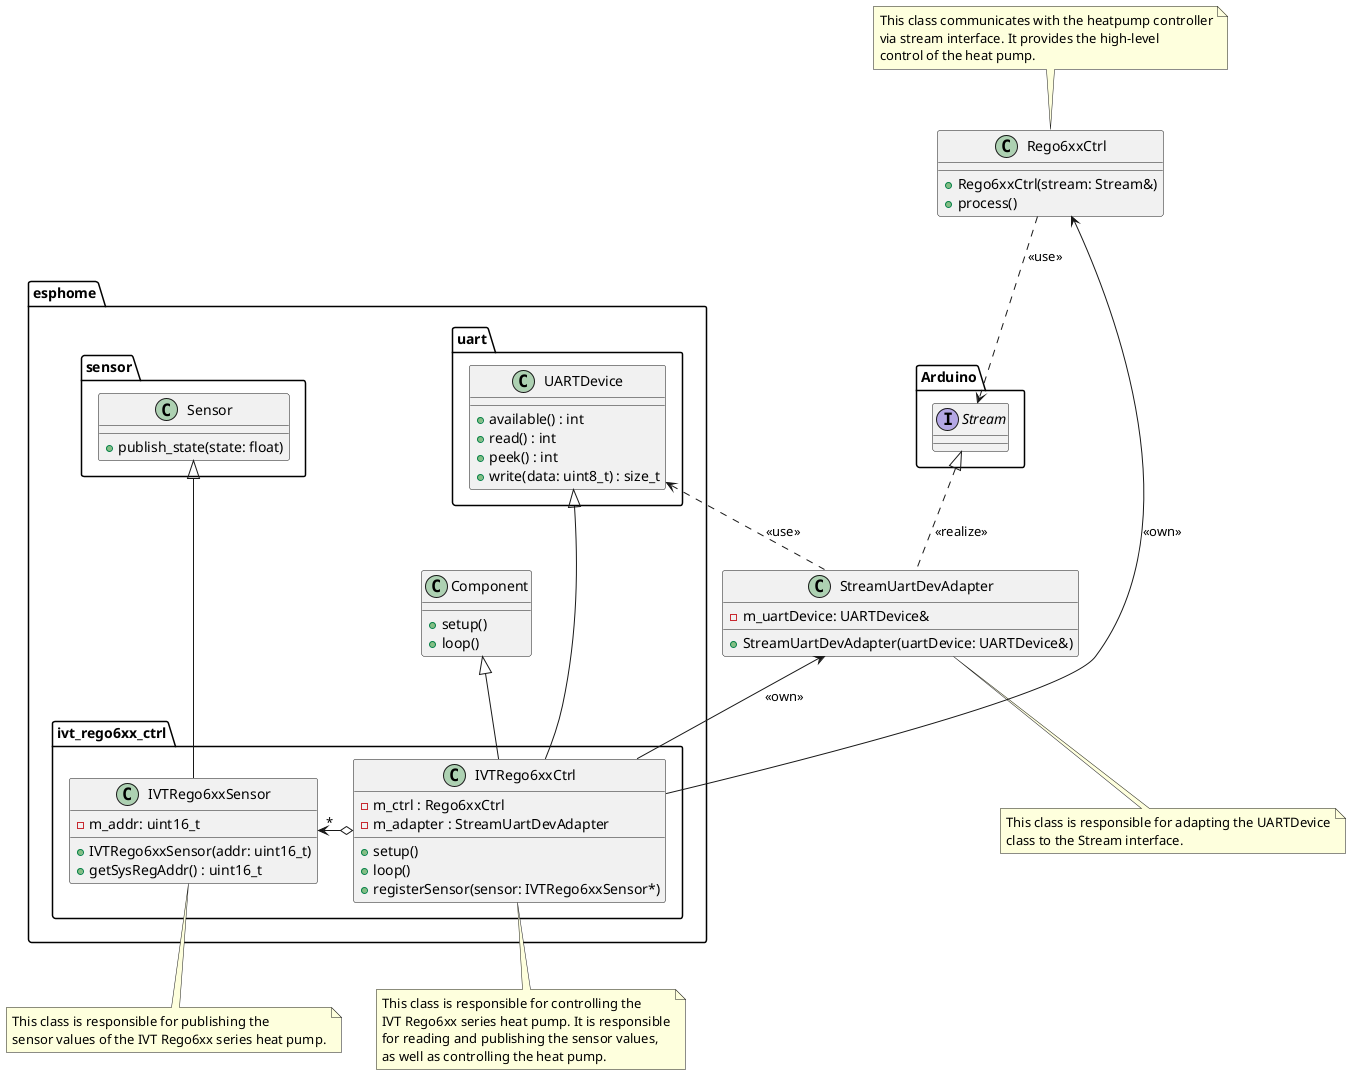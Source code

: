 @startuml class_diagram

package "esphome" {

    package "uart" as uartPckg {

        class "UARTDevice" as uartDevice {
            + available() : int
            + read() : int
            + peek() : int
            + write(data: uint8_t) : size_t
        }
    }

    class "Component" as comp {
        + setup()
        + loop()
    }

    package "sensor" as sensorPckg {

        class "Sensor" as sensor {
            + publish_state(state: float)
        }
    }

    package "ivt_rego6xx_ctrl" as ivtRego6xxCtrlPckg {

        class "IVTRego6xxCtrl" as ivtRego6xxCtrl {
            - m_ctrl : Rego6xxCtrl
            - m_adapter : StreamUartDevAdapter
            + setup()
            + loop()
            + registerSensor(sensor: IVTRego6xxSensor*)
        }

        class "IVTRego6xxSensor" as ivtRego6xxSensor {
            - m_addr: uint16_t
            + IVTRego6xxSensor(addr: uint16_t)
            + getSysRegAddr() : uint16_t
        }
    }
}

note bottom of ivtRego6xxCtrl
    This class is responsible for controlling the
    IVT Rego6xx series heat pump. It is responsible
    for reading and publishing the sensor values,
    as well as controlling the heat pump.
end note

note bottom of ivtRego6xxSensor
    This class is responsible for publishing the
    sensor values of the IVT Rego6xx series heat pump.
end note

class "StreamUartDevAdapter" as streamUartDevAdapter {
    - m_uartDevice: UARTDevice&
    + StreamUartDevAdapter(uartDevice: UARTDevice&)
}

note bottom of streamUartDevAdapter
    This class is responsible for adapting the UARTDevice
    class to the Stream interface.
end note

class "Rego6xxCtrl" as rego6xxCtrl {
    + Rego6xxCtrl(stream: Stream&)
    + process()
}

note top of rego6xxCtrl
    This class communicates with the heatpump controller
    via stream interface. It provides the high-level
    control of the heat pump.
end note

package "Arduino" as arduinoPckg {
    interface "Stream" as stream
}

uartDevice <|--- ivtRego6xxCtrl
comp <|-- ivtRego6xxCtrl
rego6xxCtrl <-- ivtRego6xxCtrl: <<own>>
streamUartDevAdapter <-- ivtRego6xxCtrl: <<own>>

stream <|.. streamUartDevAdapter: <<realize>>
uartDevice <.. streamUartDevAdapter: <<use>>

rego6xxCtrl ..> stream: <<use>>

sensor <|--- ivtRego6xxSensor

ivtRego6xxSensor "*" <-o ivtRego6xxCtrl

@enduml
